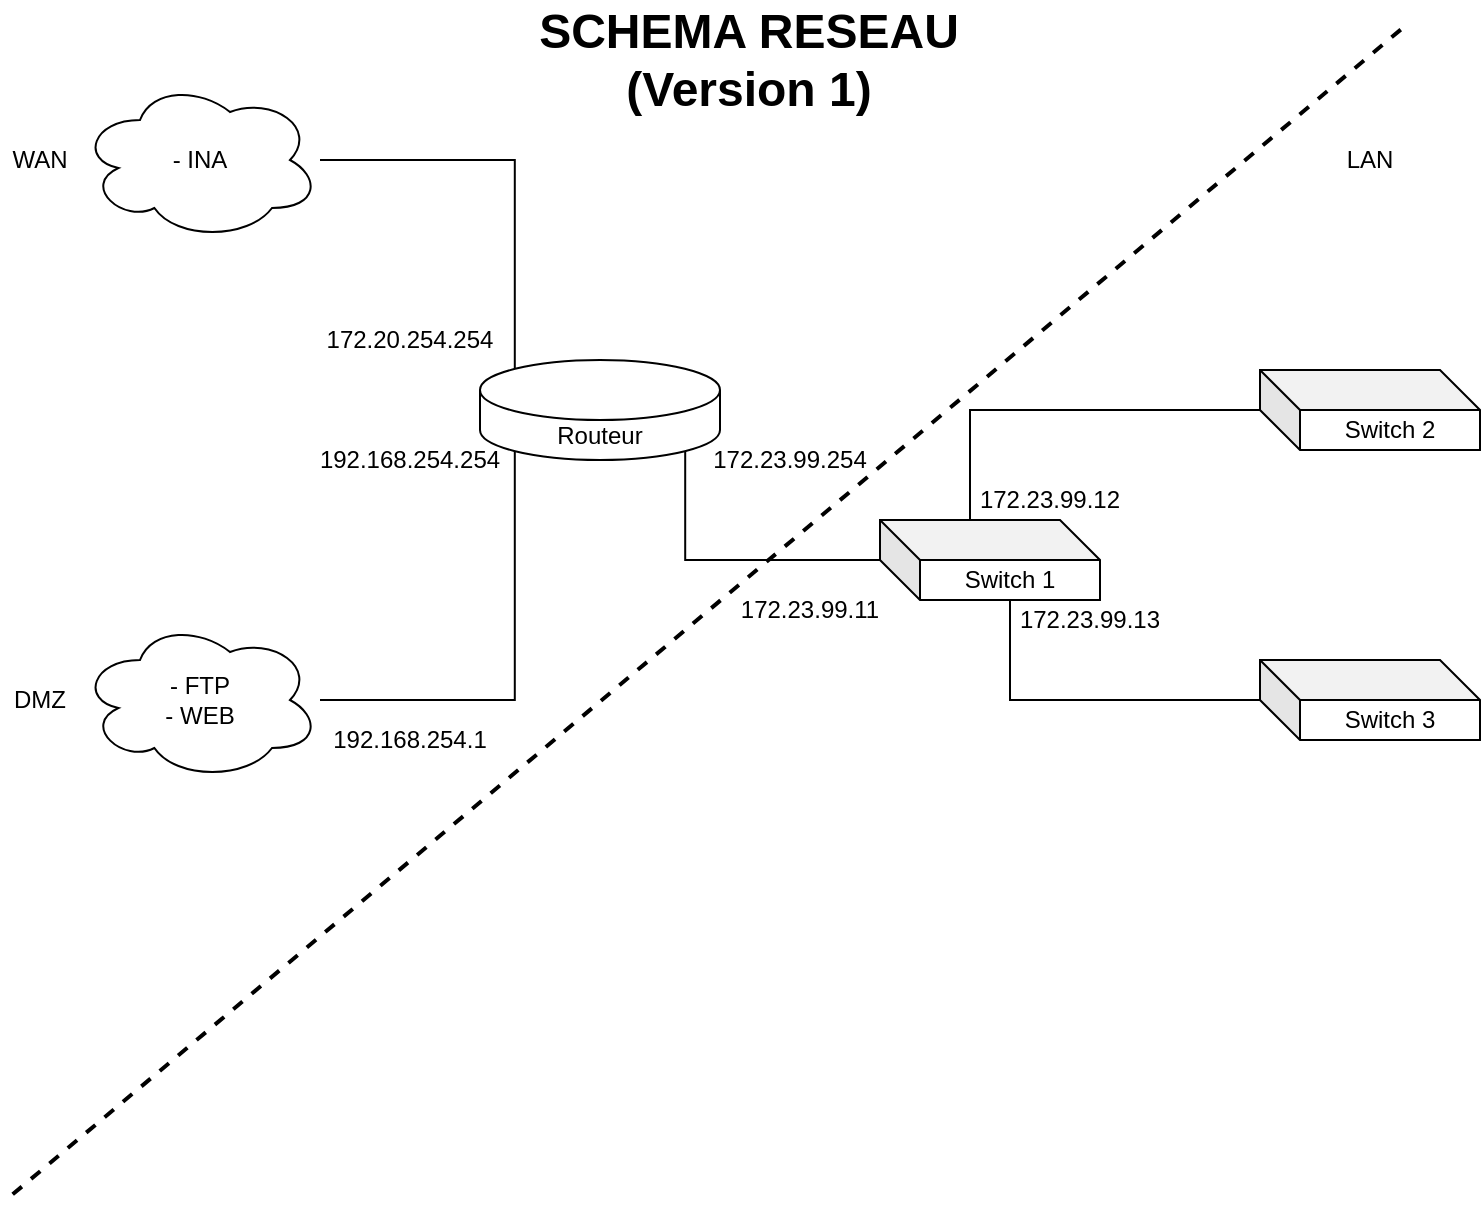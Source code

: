 <mxfile version="14.6.10" type="device" pages="2"><diagram id="7rvLDdGyDuR7Be7uKIp2" name="Version 1"><mxGraphModel dx="1422" dy="772" grid="1" gridSize="10" guides="1" tooltips="1" connect="1" arrows="1" fold="1" page="1" pageScale="1" pageWidth="827" pageHeight="1169" math="0" shadow="0"><root><mxCell id="0"/><mxCell id="1" parent="0"/><mxCell id="Ki02i5-VsBB39DIJpK-A-10" style="edgeStyle=orthogonalEdgeStyle;rounded=0;orthogonalLoop=1;jettySize=auto;html=1;entryX=0.145;entryY=0;entryDx=0;entryDy=4.35;entryPerimeter=0;endArrow=none;endFill=0;" edge="1" parent="1" source="Ki02i5-VsBB39DIJpK-A-1" target="Ki02i5-VsBB39DIJpK-A-3"><mxGeometry relative="1" as="geometry"/></mxCell><mxCell id="Ki02i5-VsBB39DIJpK-A-1" value="- INA" style="ellipse;shape=cloud;whiteSpace=wrap;html=1;" vertex="1" parent="1"><mxGeometry x="80" y="60" width="120" height="80" as="geometry"/></mxCell><mxCell id="Ki02i5-VsBB39DIJpK-A-3" value="Routeur" style="shape=cylinder3;whiteSpace=wrap;html=1;boundedLbl=1;backgroundOutline=1;size=15;" vertex="1" parent="1"><mxGeometry x="280" y="200" width="120" height="50" as="geometry"/></mxCell><mxCell id="Ki02i5-VsBB39DIJpK-A-11" style="edgeStyle=orthogonalEdgeStyle;rounded=0;orthogonalLoop=1;jettySize=auto;html=1;entryX=0.145;entryY=1;entryDx=0;entryDy=-4.35;entryPerimeter=0;endArrow=none;endFill=0;" edge="1" parent="1" source="Ki02i5-VsBB39DIJpK-A-4" target="Ki02i5-VsBB39DIJpK-A-3"><mxGeometry relative="1" as="geometry"/></mxCell><mxCell id="Ki02i5-VsBB39DIJpK-A-4" value="- FTP&lt;br&gt;- WEB" style="ellipse;shape=cloud;whiteSpace=wrap;html=1;" vertex="1" parent="1"><mxGeometry x="80" y="330" width="120" height="80" as="geometry"/></mxCell><mxCell id="Ki02i5-VsBB39DIJpK-A-12" style="edgeStyle=orthogonalEdgeStyle;rounded=0;orthogonalLoop=1;jettySize=auto;html=1;entryX=0.855;entryY=1;entryDx=0;entryDy=-4.35;entryPerimeter=0;endArrow=none;endFill=0;" edge="1" parent="1" source="Ki02i5-VsBB39DIJpK-A-5" target="Ki02i5-VsBB39DIJpK-A-3"><mxGeometry relative="1" as="geometry"/></mxCell><mxCell id="Ki02i5-VsBB39DIJpK-A-5" value="Switch 1" style="shape=cube;whiteSpace=wrap;html=1;boundedLbl=1;backgroundOutline=1;darkOpacity=0.05;darkOpacity2=0.1;" vertex="1" parent="1"><mxGeometry x="480" y="280" width="110" height="40" as="geometry"/></mxCell><mxCell id="Ki02i5-VsBB39DIJpK-A-13" style="edgeStyle=orthogonalEdgeStyle;rounded=0;orthogonalLoop=1;jettySize=auto;html=1;entryX=0;entryY=0;entryDx=45;entryDy=0;entryPerimeter=0;endArrow=none;endFill=0;" edge="1" parent="1" source="Ki02i5-VsBB39DIJpK-A-6" target="Ki02i5-VsBB39DIJpK-A-5"><mxGeometry relative="1" as="geometry"/></mxCell><mxCell id="Ki02i5-VsBB39DIJpK-A-6" value="Switch 2" style="shape=cube;whiteSpace=wrap;html=1;boundedLbl=1;backgroundOutline=1;darkOpacity=0.05;darkOpacity2=0.1;" vertex="1" parent="1"><mxGeometry x="670" y="205" width="110" height="40" as="geometry"/></mxCell><mxCell id="Ki02i5-VsBB39DIJpK-A-19" style="edgeStyle=none;rounded=0;orthogonalLoop=1;jettySize=auto;html=1;entryX=0;entryY=0;entryDx=65;entryDy=40;entryPerimeter=0;startArrow=none;startFill=0;endArrow=none;endFill=0;" edge="1" parent="1" source="Ki02i5-VsBB39DIJpK-A-7" target="Ki02i5-VsBB39DIJpK-A-5"><mxGeometry relative="1" as="geometry"><Array as="points"><mxPoint x="545" y="370"/></Array></mxGeometry></mxCell><mxCell id="Ki02i5-VsBB39DIJpK-A-7" value="Switch 3" style="shape=cube;whiteSpace=wrap;html=1;boundedLbl=1;backgroundOutline=1;darkOpacity=0.05;darkOpacity2=0.1;" vertex="1" parent="1"><mxGeometry x="670" y="350" width="110" height="40" as="geometry"/></mxCell><mxCell id="Ki02i5-VsBB39DIJpK-A-20" value="DMZ" style="text;html=1;strokeColor=none;fillColor=none;align=center;verticalAlign=middle;whiteSpace=wrap;rounded=0;" vertex="1" parent="1"><mxGeometry x="40" y="360" width="40" height="20" as="geometry"/></mxCell><mxCell id="Ki02i5-VsBB39DIJpK-A-21" value="WAN" style="text;html=1;strokeColor=none;fillColor=none;align=center;verticalAlign=middle;whiteSpace=wrap;rounded=0;" vertex="1" parent="1"><mxGeometry x="40" y="90" width="40" height="20" as="geometry"/></mxCell><mxCell id="Ki02i5-VsBB39DIJpK-A-30" value="" style="line;strokeWidth=2;html=1;rotation=-40;dashed=1;" vertex="1" parent="1"><mxGeometry x="-60" y="320" width="909.06" height="10" as="geometry"/></mxCell><mxCell id="Ki02i5-VsBB39DIJpK-A-31" value="LAN" style="text;html=1;strokeColor=none;fillColor=none;align=center;verticalAlign=middle;whiteSpace=wrap;rounded=0;dashed=1;" vertex="1" parent="1"><mxGeometry x="705" y="90" width="40" height="20" as="geometry"/></mxCell><mxCell id="Ki02i5-VsBB39DIJpK-A-32" value="172.20.254.254" style="text;html=1;strokeColor=none;fillColor=none;align=center;verticalAlign=middle;whiteSpace=wrap;rounded=0;dashed=1;" vertex="1" parent="1"><mxGeometry x="200" y="180" width="90" height="20" as="geometry"/></mxCell><mxCell id="Ki02i5-VsBB39DIJpK-A-33" value="192.168.254.254" style="text;html=1;strokeColor=none;fillColor=none;align=center;verticalAlign=middle;whiteSpace=wrap;rounded=0;dashed=1;" vertex="1" parent="1"><mxGeometry x="200" y="240" width="90" height="20" as="geometry"/></mxCell><mxCell id="Ki02i5-VsBB39DIJpK-A-34" value="172.23.99.254" style="text;html=1;strokeColor=none;fillColor=none;align=center;verticalAlign=middle;whiteSpace=wrap;rounded=0;dashed=1;" vertex="1" parent="1"><mxGeometry x="390" y="240" width="90" height="20" as="geometry"/></mxCell><mxCell id="Ki02i5-VsBB39DIJpK-A-35" value="192.168.254.1" style="text;html=1;strokeColor=none;fillColor=none;align=center;verticalAlign=middle;whiteSpace=wrap;rounded=0;dashed=1;" vertex="1" parent="1"><mxGeometry x="200" y="380" width="90" height="20" as="geometry"/></mxCell><mxCell id="Ki02i5-VsBB39DIJpK-A-36" value="172.23.99.11" style="text;html=1;strokeColor=none;fillColor=none;align=center;verticalAlign=middle;whiteSpace=wrap;rounded=0;dashed=1;" vertex="1" parent="1"><mxGeometry x="400" y="315" width="90" height="20" as="geometry"/></mxCell><mxCell id="Ki02i5-VsBB39DIJpK-A-37" value="172.23.99.12" style="text;html=1;strokeColor=none;fillColor=none;align=center;verticalAlign=middle;whiteSpace=wrap;rounded=0;dashed=1;" vertex="1" parent="1"><mxGeometry x="520" y="260" width="90" height="20" as="geometry"/></mxCell><mxCell id="Ki02i5-VsBB39DIJpK-A-38" value="172.23.99.13" style="text;html=1;strokeColor=none;fillColor=none;align=center;verticalAlign=middle;whiteSpace=wrap;rounded=0;dashed=1;" vertex="1" parent="1"><mxGeometry x="540" y="320" width="90" height="20" as="geometry"/></mxCell><mxCell id="Ki02i5-VsBB39DIJpK-A-39" value="SCHEMA RESEAU &lt;br&gt;(Version 1)" style="text;strokeColor=none;fillColor=none;html=1;fontSize=24;fontStyle=1;verticalAlign=middle;align=center;dashed=1;" vertex="1" parent="1"><mxGeometry x="239" y="20" width="350" height="60" as="geometry"/></mxCell></root></mxGraphModel></diagram><diagram id="fsAmED-DaTu9H3umJ-Oh" name="Version 2"><mxGraphModel dx="1422" dy="772" grid="1" gridSize="10" guides="1" tooltips="1" connect="1" arrows="1" fold="1" page="1" pageScale="1" pageWidth="827" pageHeight="1169" math="0" shadow="0"><root><mxCell id="l7R-rgwAeIw9sga03u66-0"/><mxCell id="l7R-rgwAeIw9sga03u66-1" parent="l7R-rgwAeIw9sga03u66-0"/><mxCell id="l7R-rgwAeIw9sga03u66-2" value="SCHEMA RESEAU &lt;br&gt;(Version 2)" style="text;strokeColor=none;fillColor=none;html=1;fontSize=24;fontStyle=1;verticalAlign=middle;align=center;dashed=1;" vertex="1" parent="l7R-rgwAeIw9sga03u66-1"><mxGeometry x="239" y="20" width="350" height="60" as="geometry"/></mxCell><mxCell id="Mf6jVypfHyRkVPRNb7W6-30" style="rounded=0;orthogonalLoop=1;jettySize=auto;html=1;exitX=0.55;exitY=0.95;exitDx=0;exitDy=0;exitPerimeter=0;entryX=0.5;entryY=0;entryDx=0;entryDy=0;entryPerimeter=0;startArrow=none;startFill=0;endArrow=none;endFill=0;" edge="1" parent="l7R-rgwAeIw9sga03u66-1" source="uY9P__nubkdvq2j2fm5x-0" target="W1EEO2HWd9r217wwjxeF-0"><mxGeometry relative="1" as="geometry"/></mxCell><mxCell id="uY9P__nubkdvq2j2fm5x-0" value="- INA" style="ellipse;shape=cloud;whiteSpace=wrap;html=1;" vertex="1" parent="l7R-rgwAeIw9sga03u66-1"><mxGeometry x="349" y="150" width="120" height="80" as="geometry"/></mxCell><mxCell id="uY9P__nubkdvq2j2fm5x-1" value="WAN" style="text;html=1;strokeColor=none;fillColor=none;align=center;verticalAlign=middle;whiteSpace=wrap;rounded=0;" vertex="1" parent="l7R-rgwAeIw9sga03u66-1"><mxGeometry x="394" y="130" width="40" height="20" as="geometry"/></mxCell><mxCell id="p6jQeBVXvgopEKNW6lN_-1" style="edgeStyle=none;rounded=0;orthogonalLoop=1;jettySize=auto;html=1;exitX=0.5;exitY=1;exitDx=0;exitDy=0;exitPerimeter=0;entryX=0.518;entryY=0;entryDx=0;entryDy=0;entryPerimeter=0;startArrow=none;startFill=0;endArrow=none;endFill=0;strokeColor=#000000;" edge="1" parent="l7R-rgwAeIw9sga03u66-1" source="W1EEO2HWd9r217wwjxeF-0" target="Mf6jVypfHyRkVPRNb7W6-4"><mxGeometry relative="1" as="geometry"/></mxCell><mxCell id="W1EEO2HWd9r217wwjxeF-0" value="Routeur" style="shape=cylinder3;whiteSpace=wrap;html=1;boundedLbl=1;backgroundOutline=1;size=15;" vertex="1" parent="l7R-rgwAeIw9sga03u66-1"><mxGeometry x="354" y="300" width="120" height="50" as="geometry"/></mxCell><mxCell id="p6jQeBVXvgopEKNW6lN_-4" style="edgeStyle=none;rounded=0;orthogonalLoop=1;jettySize=auto;html=1;startArrow=none;startFill=0;endArrow=none;endFill=0;strokeColor=#b85450;fillColor=#f8cecc;strokeWidth=2;" edge="1" parent="l7R-rgwAeIw9sga03u66-1"><mxGeometry relative="1" as="geometry"><mxPoint x="360" y="449" as="sourcePoint"/><mxPoint x="143" y="530" as="targetPoint"/></mxGeometry></mxCell><mxCell id="p6jQeBVXvgopEKNW6lN_-17" style="edgeStyle=orthogonalEdgeStyle;rounded=0;orthogonalLoop=1;jettySize=auto;html=1;entryX=0.5;entryY=0.025;entryDx=0;entryDy=0;entryPerimeter=0;startArrow=none;startFill=0;endArrow=none;endFill=0;strokeColor=#b85450;strokeWidth=2;fillColor=#f8cecc;" edge="1" parent="l7R-rgwAeIw9sga03u66-1" source="Mf6jVypfHyRkVPRNb7W6-4" target="Mf6jVypfHyRkVPRNb7W6-13"><mxGeometry relative="1" as="geometry"/></mxCell><mxCell id="p6jQeBVXvgopEKNW6lN_-18" style="edgeStyle=orthogonalEdgeStyle;rounded=0;orthogonalLoop=1;jettySize=auto;html=1;exitX=0;exitY=0;exitDx=65;exitDy=60;exitPerimeter=0;entryX=0.539;entryY=0;entryDx=0;entryDy=0;entryPerimeter=0;startArrow=none;startFill=0;endArrow=none;endFill=0;strokeColor=#d6b656;strokeWidth=2;fillColor=#fff2cc;" edge="1" parent="l7R-rgwAeIw9sga03u66-1" source="Mf6jVypfHyRkVPRNb7W6-4" target="Mf6jVypfHyRkVPRNb7W6-13"><mxGeometry relative="1" as="geometry"/></mxCell><mxCell id="Mf6jVypfHyRkVPRNb7W6-4" value="Layer 3 Switch" style="shape=cube;whiteSpace=wrap;html=1;boundedLbl=1;backgroundOutline=1;darkOpacity=0.05;darkOpacity2=0.1;" vertex="1" parent="l7R-rgwAeIw9sga03u66-1"><mxGeometry x="359" y="420" width="110" height="60" as="geometry"/></mxCell><mxCell id="Mf6jVypfHyRkVPRNb7W6-11" value="" style="group" vertex="1" connectable="0" parent="l7R-rgwAeIw9sga03u66-1"><mxGeometry y="530" width="256" height="80" as="geometry"/></mxCell><mxCell id="Mf6jVypfHyRkVPRNb7W6-0" value="" style="shape=cube;whiteSpace=wrap;html=1;boundedLbl=1;backgroundOutline=1;darkOpacity=0.05;darkOpacity2=0.1;" vertex="1" parent="Mf6jVypfHyRkVPRNb7W6-11"><mxGeometry width="256" height="80" as="geometry"/></mxCell><mxCell id="Mf6jVypfHyRkVPRNb7W6-5" value="VLAN 10" style="rounded=0;whiteSpace=wrap;html=1;dashed=1;fillColor=#d5e8d4;strokeColor=#82b366;" vertex="1" parent="Mf6jVypfHyRkVPRNb7W6-11"><mxGeometry x="26" y="47.5" width="60" height="25" as="geometry"/></mxCell><mxCell id="Mf6jVypfHyRkVPRNb7W6-6" value="VLAN 11" style="rounded=0;whiteSpace=wrap;html=1;dashed=1;fillColor=#f8cecc;strokeColor=#b85450;" vertex="1" parent="Mf6jVypfHyRkVPRNb7W6-11"><mxGeometry x="106" y="47.5" width="60" height="25" as="geometry"/></mxCell><mxCell id="Mf6jVypfHyRkVPRNb7W6-7" value="VLAN 12" style="rounded=0;whiteSpace=wrap;html=1;dashed=1;fillColor=#fff2cc;strokeColor=#d6b656;" vertex="1" parent="Mf6jVypfHyRkVPRNb7W6-11"><mxGeometry x="186" y="47.5" width="60" height="25" as="geometry"/></mxCell><mxCell id="Mf6jVypfHyRkVPRNb7W6-9" value="Switch 1" style="text;html=1;strokeColor=none;fillColor=none;align=center;verticalAlign=middle;whiteSpace=wrap;rounded=0;dashed=1;" vertex="1" parent="Mf6jVypfHyRkVPRNb7W6-11"><mxGeometry x="111" y="20" width="50" height="20" as="geometry"/></mxCell><mxCell id="Mf6jVypfHyRkVPRNb7W6-12" value="" style="group" vertex="1" connectable="0" parent="l7R-rgwAeIw9sga03u66-1"><mxGeometry x="286" y="530" width="256" height="80" as="geometry"/></mxCell><mxCell id="Mf6jVypfHyRkVPRNb7W6-13" value="" style="shape=cube;whiteSpace=wrap;html=1;boundedLbl=1;backgroundOutline=1;darkOpacity=0.05;darkOpacity2=0.1;" vertex="1" parent="Mf6jVypfHyRkVPRNb7W6-12"><mxGeometry width="256" height="80" as="geometry"/></mxCell><mxCell id="Mf6jVypfHyRkVPRNb7W6-14" value="VLAN 10" style="rounded=0;whiteSpace=wrap;html=1;dashed=1;fillColor=#d5e8d4;strokeColor=#82b366;" vertex="1" parent="Mf6jVypfHyRkVPRNb7W6-12"><mxGeometry x="26" y="47.5" width="60" height="25" as="geometry"/></mxCell><mxCell id="Mf6jVypfHyRkVPRNb7W6-15" value="VLAN 11" style="rounded=0;whiteSpace=wrap;html=1;dashed=1;fillColor=#f8cecc;strokeColor=#b85450;" vertex="1" parent="Mf6jVypfHyRkVPRNb7W6-12"><mxGeometry x="106" y="47.5" width="60" height="25" as="geometry"/></mxCell><mxCell id="Mf6jVypfHyRkVPRNb7W6-16" value="VLAN 12" style="rounded=0;whiteSpace=wrap;html=1;dashed=1;fillColor=#fff2cc;strokeColor=#d6b656;" vertex="1" parent="Mf6jVypfHyRkVPRNb7W6-12"><mxGeometry x="186" y="47.5" width="60" height="25" as="geometry"/></mxCell><mxCell id="Mf6jVypfHyRkVPRNb7W6-17" value="Switch 2" style="text;html=1;strokeColor=none;fillColor=none;align=center;verticalAlign=middle;whiteSpace=wrap;rounded=0;dashed=1;" vertex="1" parent="Mf6jVypfHyRkVPRNb7W6-12"><mxGeometry x="111" y="20" width="50" height="20" as="geometry"/></mxCell><mxCell id="Mf6jVypfHyRkVPRNb7W6-18" value="" style="group" vertex="1" connectable="0" parent="l7R-rgwAeIw9sga03u66-1"><mxGeometry x="571" y="530" width="256" height="80" as="geometry"/></mxCell><mxCell id="Mf6jVypfHyRkVPRNb7W6-19" value="" style="shape=cube;whiteSpace=wrap;html=1;boundedLbl=1;backgroundOutline=1;darkOpacity=0.05;darkOpacity2=0.1;" vertex="1" parent="Mf6jVypfHyRkVPRNb7W6-18"><mxGeometry width="256" height="80" as="geometry"/></mxCell><mxCell id="Mf6jVypfHyRkVPRNb7W6-20" value="VLAN 10" style="rounded=0;whiteSpace=wrap;html=1;dashed=1;fillColor=#d5e8d4;strokeColor=#82b366;" vertex="1" parent="Mf6jVypfHyRkVPRNb7W6-18"><mxGeometry x="26" y="47.5" width="60" height="25" as="geometry"/></mxCell><mxCell id="Mf6jVypfHyRkVPRNb7W6-21" value="VLAN 11" style="rounded=0;whiteSpace=wrap;html=1;dashed=1;fillColor=#f8cecc;strokeColor=#b85450;" vertex="1" parent="Mf6jVypfHyRkVPRNb7W6-18"><mxGeometry x="106" y="47.5" width="60" height="25" as="geometry"/></mxCell><mxCell id="Mf6jVypfHyRkVPRNb7W6-22" value="VLAN 12" style="rounded=0;whiteSpace=wrap;html=1;dashed=1;fillColor=#fff2cc;strokeColor=#d6b656;" vertex="1" parent="Mf6jVypfHyRkVPRNb7W6-18"><mxGeometry x="186" y="47.5" width="60" height="25" as="geometry"/></mxCell><mxCell id="Mf6jVypfHyRkVPRNb7W6-23" value="Switch 3" style="text;html=1;strokeColor=none;fillColor=none;align=center;verticalAlign=middle;whiteSpace=wrap;rounded=0;dashed=1;" vertex="1" parent="Mf6jVypfHyRkVPRNb7W6-18"><mxGeometry x="111" y="20" width="50" height="20" as="geometry"/></mxCell><mxCell id="Mf6jVypfHyRkVPRNb7W6-29" value="" style="line;strokeWidth=2;html=1;dashed=1;" vertex="1" parent="l7R-rgwAeIw9sga03u66-1"><mxGeometry x="10" y="380" width="810" height="10" as="geometry"/></mxCell><mxCell id="p6jQeBVXvgopEKNW6lN_-0" value="LAN" style="text;html=1;strokeColor=none;fillColor=none;align=center;verticalAlign=middle;whiteSpace=wrap;rounded=0;dashed=1;" vertex="1" parent="l7R-rgwAeIw9sga03u66-1"><mxGeometry x="770" y="390" width="40" height="20" as="geometry"/></mxCell><mxCell id="p6jQeBVXvgopEKNW6lN_-5" style="edgeStyle=none;rounded=0;orthogonalLoop=1;jettySize=auto;html=1;startArrow=none;startFill=0;endArrow=none;endFill=0;strokeColor=#d6b656;fillColor=#fff2cc;strokeWidth=2;exitX=0;exitY=0;exitDx=0;exitDy=40;exitPerimeter=0;" edge="1" parent="l7R-rgwAeIw9sga03u66-1" source="Mf6jVypfHyRkVPRNb7W6-4"><mxGeometry relative="1" as="geometry"><mxPoint x="360" y="450" as="sourcePoint"/><mxPoint x="162" y="530" as="targetPoint"/></mxGeometry></mxCell><mxCell id="p6jQeBVXvgopEKNW6lN_-6" style="edgeStyle=none;rounded=0;orthogonalLoop=1;jettySize=auto;html=1;entryX=0;entryY=0;entryDx=118;entryDy=0;entryPerimeter=0;startArrow=none;startFill=0;endArrow=none;endFill=0;strokeColor=#82b366;fillColor=#d5e8d4;strokeWidth=2;exitX=0;exitY=0;exitDx=0;exitDy=20;exitPerimeter=0;" edge="1" parent="l7R-rgwAeIw9sga03u66-1" source="Mf6jVypfHyRkVPRNb7W6-4" target="Mf6jVypfHyRkVPRNb7W6-0"><mxGeometry relative="1" as="geometry"><mxPoint x="359" y="430" as="sourcePoint"/><mxPoint x="90" y="530" as="targetPoint"/></mxGeometry></mxCell><mxCell id="p6jQeBVXvgopEKNW6lN_-11" style="edgeStyle=none;rounded=0;orthogonalLoop=1;jettySize=auto;html=1;entryX=0;entryY=0;entryDx=118;entryDy=0;entryPerimeter=0;startArrow=none;startFill=0;endArrow=none;endFill=0;strokeColor=#82b366;fillColor=#d5e8d4;strokeWidth=2;" edge="1" parent="l7R-rgwAeIw9sga03u66-1" target="Mf6jVypfHyRkVPRNb7W6-13"><mxGeometry relative="1" as="geometry"><mxPoint x="404" y="480" as="sourcePoint"/><mxPoint x="140" y="580" as="targetPoint"/></mxGeometry></mxCell><mxCell id="p6jQeBVXvgopEKNW6lN_-14" style="edgeStyle=none;rounded=0;orthogonalLoop=1;jettySize=auto;html=1;startArrow=none;startFill=0;endArrow=none;endFill=0;strokeColor=#b85450;fillColor=#f8cecc;strokeWidth=2;exitX=0.516;exitY=0;exitDx=0;exitDy=0;exitPerimeter=0;" edge="1" parent="l7R-rgwAeIw9sga03u66-1" source="Mf6jVypfHyRkVPRNb7W6-19"><mxGeometry relative="1" as="geometry"><mxPoint x="690" y="510" as="sourcePoint"/><mxPoint x="470" y="450" as="targetPoint"/></mxGeometry></mxCell><mxCell id="p6jQeBVXvgopEKNW6lN_-15" style="edgeStyle=none;rounded=0;orthogonalLoop=1;jettySize=auto;html=1;entryX=0;entryY=0;entryDx=110;entryDy=20;entryPerimeter=0;startArrow=none;startFill=0;endArrow=none;endFill=0;strokeColor=#d6b656;fillColor=#fff2cc;strokeWidth=2;exitX=0.633;exitY=0;exitDx=0;exitDy=0;exitPerimeter=0;" edge="1" parent="l7R-rgwAeIw9sga03u66-1" source="Mf6jVypfHyRkVPRNb7W6-19" target="Mf6jVypfHyRkVPRNb7W6-4"><mxGeometry relative="1" as="geometry"><mxPoint x="720" y="526" as="sourcePoint"/><mxPoint x="570" y="520" as="targetPoint"/></mxGeometry></mxCell><mxCell id="p6jQeBVXvgopEKNW6lN_-16" style="edgeStyle=none;rounded=0;orthogonalLoop=1;jettySize=auto;html=1;startArrow=none;startFill=0;endArrow=none;endFill=0;strokeColor=#82b366;fillColor=#d5e8d4;strokeWidth=2;exitX=0.387;exitY=-0.012;exitDx=0;exitDy=0;exitPerimeter=0;" edge="1" parent="l7R-rgwAeIw9sga03u66-1" source="Mf6jVypfHyRkVPRNb7W6-19"><mxGeometry relative="1" as="geometry"><mxPoint x="660" y="529" as="sourcePoint"/><mxPoint x="471" y="460" as="targetPoint"/></mxGeometry></mxCell></root></mxGraphModel></diagram></mxfile>